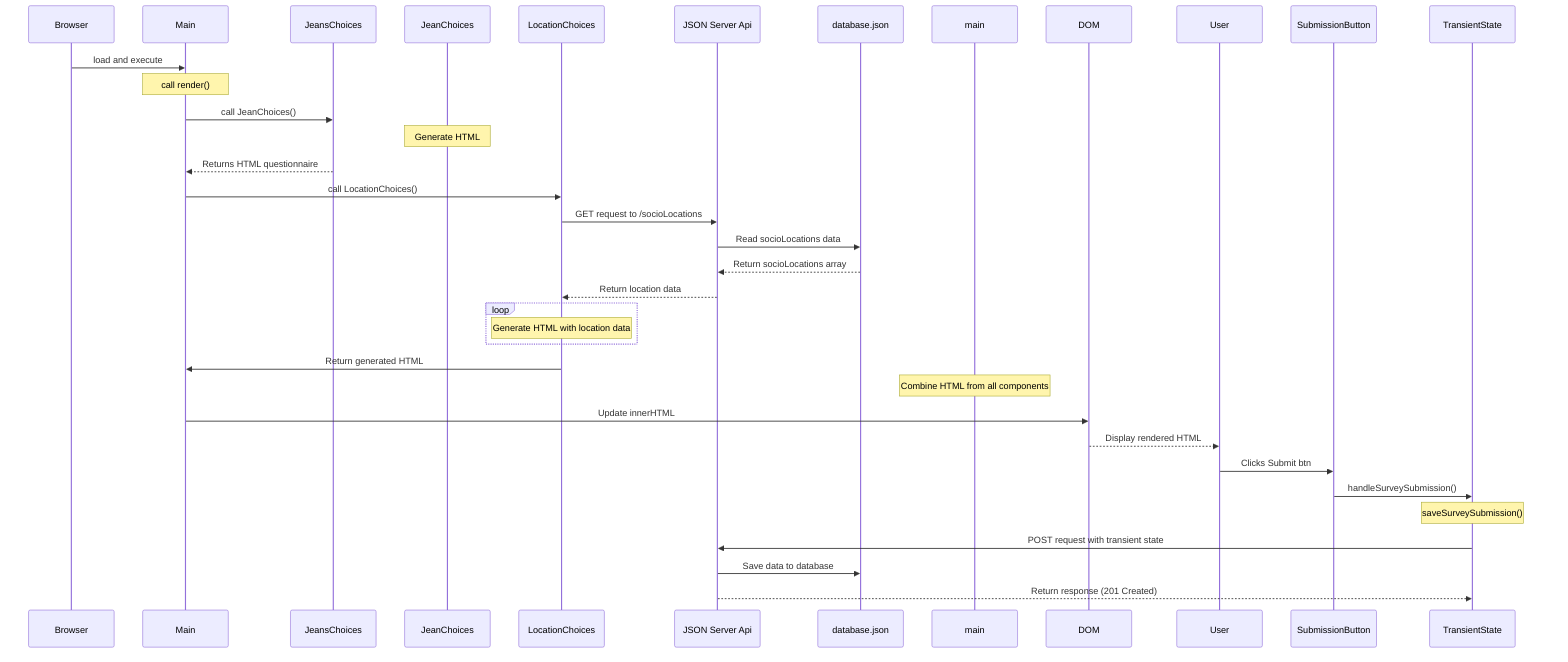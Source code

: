 sequenceDiagram
Browser ->> Main: load and execute

Note over Main: call render()

Main ->> JeansChoices: call JeanChoices()

Note over JeanChoices: Generate HTML

JeansChoices -->> Main: Returns HTML questionnaire

Main ->> LocationChoices: call LocationChoices()

LocationChoices ->> JSON Server Api: GET request to /socioLocations

JSON Server Api ->> database.json: Read socioLocations data

database.json -->> JSON Server Api: Return socioLocations array

JSON Server Api -->> LocationChoices: Return location data

loop
    Note over LocationChoices: Generate HTML with location data
end

LocationChoices ->> Main: Return generated HTML

Note over main: Combine HTML from all components

Main ->> DOM: Update innerHTML

DOM -->> User: Display rendered HTML

User ->> SubmissionButton: Clicks Submit btn

SubmissionButton ->> TransientState: handleSurveySubmission()

Note over TransientState: saveSurveySubmission()

TransientState ->> JSON Server Api: POST request with transient state

JSON Server Api ->> database.json: Save data to database

JSON Server Api -->> TransientState: Return response (201 Created)